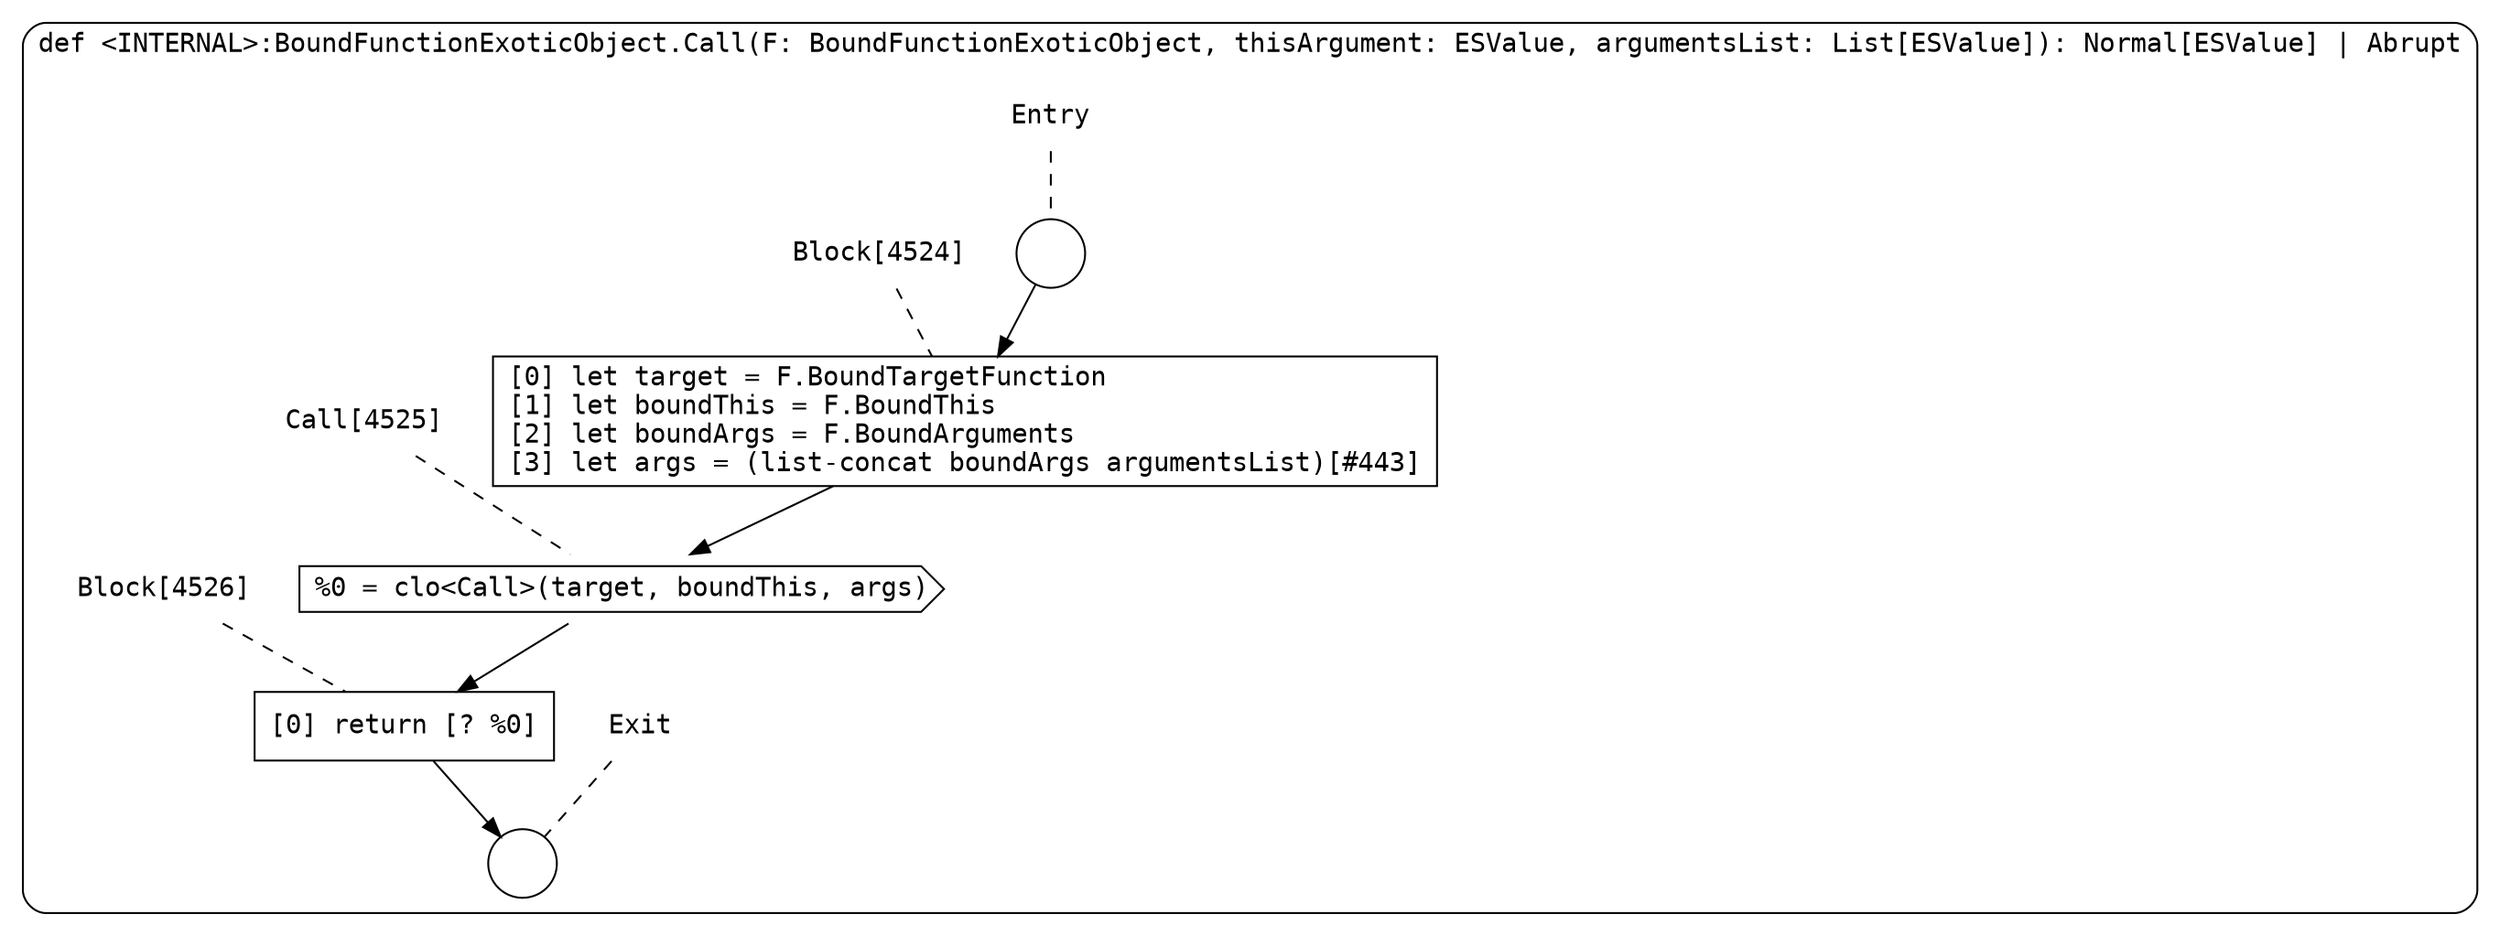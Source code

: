 digraph {
  graph [fontname = "Consolas"]
  node [fontname = "Consolas"]
  edge [fontname = "Consolas"]
  subgraph cluster1102 {
    label = "def <INTERNAL>:BoundFunctionExoticObject.Call(F: BoundFunctionExoticObject, thisArgument: ESValue, argumentsList: List[ESValue]): Normal[ESValue] | Abrupt"
    style = rounded
    cluster1102_entry_name [shape=none, label=<<font color="black">Entry</font>>]
    cluster1102_entry_name -> cluster1102_entry [arrowhead=none, color="black", style=dashed]
    cluster1102_entry [shape=circle label=" " color="black" fillcolor="white" style=filled]
    cluster1102_entry -> node4524 [color="black"]
    cluster1102_exit_name [shape=none, label=<<font color="black">Exit</font>>]
    cluster1102_exit_name -> cluster1102_exit [arrowhead=none, color="black", style=dashed]
    cluster1102_exit [shape=circle label=" " color="black" fillcolor="white" style=filled]
    node4524_name [shape=none, label=<<font color="black">Block[4524]</font>>]
    node4524_name -> node4524 [arrowhead=none, color="black", style=dashed]
    node4524 [shape=box, label=<<font color="black">[0] let target = F.BoundTargetFunction<BR ALIGN="LEFT"/>[1] let boundThis = F.BoundThis<BR ALIGN="LEFT"/>[2] let boundArgs = F.BoundArguments<BR ALIGN="LEFT"/>[3] let args = (list-concat boundArgs argumentsList)[#443]<BR ALIGN="LEFT"/></font>> color="black" fillcolor="white", style=filled]
    node4524 -> node4525 [color="black"]
    node4525_name [shape=none, label=<<font color="black">Call[4525]</font>>]
    node4525_name -> node4525 [arrowhead=none, color="black", style=dashed]
    node4525 [shape=cds, label=<<font color="black">%0 = clo&lt;Call&gt;(target, boundThis, args)</font>> color="black" fillcolor="white", style=filled]
    node4525 -> node4526 [color="black"]
    node4526_name [shape=none, label=<<font color="black">Block[4526]</font>>]
    node4526_name -> node4526 [arrowhead=none, color="black", style=dashed]
    node4526 [shape=box, label=<<font color="black">[0] return [? %0]<BR ALIGN="LEFT"/></font>> color="black" fillcolor="white", style=filled]
    node4526 -> cluster1102_exit [color="black"]
  }
}
